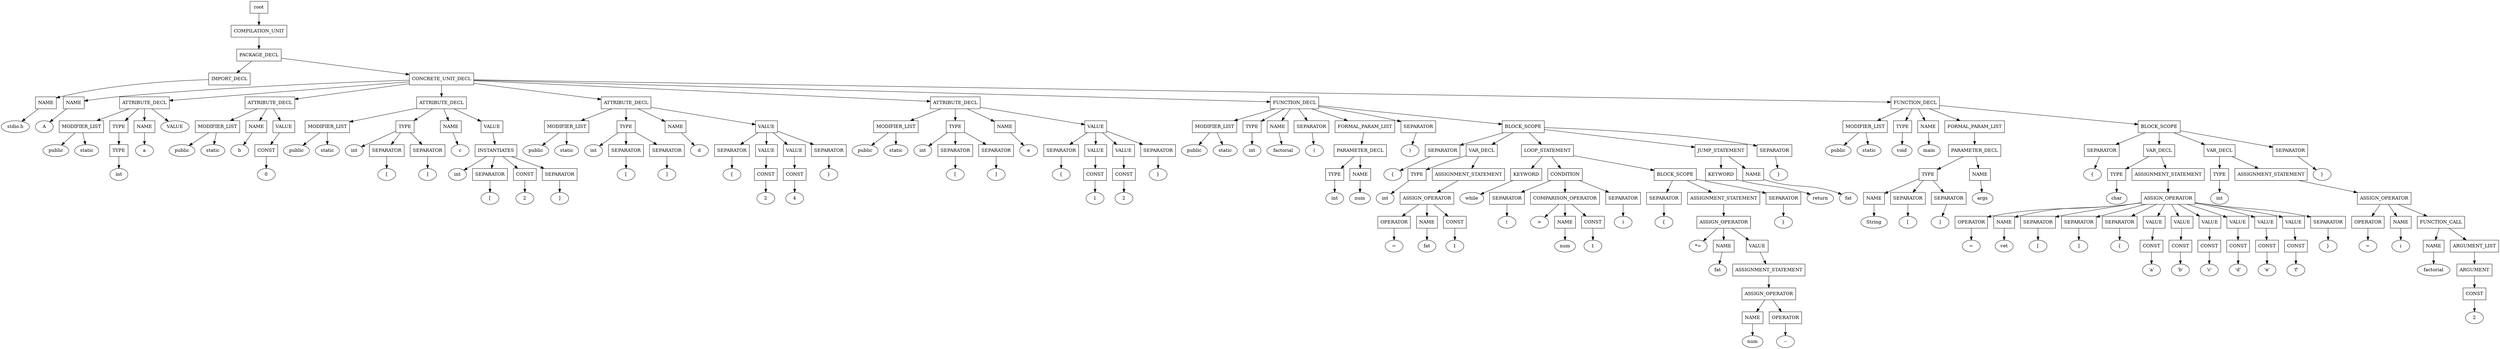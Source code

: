 digraph G {
	splines="TRUE";
	n_0 [label="root", shape="rectangle"]
	n_0 -> n_1
	n_1 [label="COMPILATION_UNIT", shape="rectangle"]
	n_1 -> n_2
	n_2 [label="PACKAGE_DECL", shape="rectangle"]
	n_2 -> n_3
	n_3 [label="IMPORT_DECL", shape="rectangle"]
	n_3 -> n_5
	n_5 [label="NAME", shape="rectangle"]
	n_5 -> n_14
	n_14 [label="stdio.h", shape="ellipse"]
	n_2 -> n_4
	n_4 [label="CONCRETE_UNIT_DECL", shape="rectangle"]
	n_4 -> n_6
	n_6 [label="NAME", shape="rectangle"]
	n_6 -> n_15
	n_15 [label="A", shape="ellipse"]
	n_4 -> n_7
	n_7 [label="ATTRIBUTE_DECL", shape="rectangle"]
	n_7 -> n_16
	n_16 [label="MODIFIER_LIST", shape="rectangle"]
	n_16 -> n_47
	n_47 [label="public", shape="ellipse"]
	n_16 -> n_48
	n_48 [label="static", shape="ellipse"]
	n_7 -> n_17
	n_17 [label="TYPE", shape="rectangle"]
	n_17 -> n_49
	n_49 [label="TYPE", shape="rectangle"]
	n_49 -> n_103
	n_103 [label="int", shape="ellipse"]
	n_7 -> n_18
	n_18 [label="NAME", shape="rectangle"]
	n_18 -> n_50
	n_50 [label="a", shape="ellipse"]
	n_7 -> n_19
	n_19 [label="VALUE", shape="ellipse"]
	n_4 -> n_8
	n_8 [label="ATTRIBUTE_DECL", shape="rectangle"]
	n_8 -> n_20
	n_20 [label="MODIFIER_LIST", shape="rectangle"]
	n_20 -> n_51
	n_51 [label="public", shape="ellipse"]
	n_20 -> n_52
	n_52 [label="static", shape="ellipse"]
	n_8 -> n_21
	n_21 [label="NAME", shape="rectangle"]
	n_21 -> n_53
	n_53 [label="b", shape="ellipse"]
	n_8 -> n_22
	n_22 [label="VALUE", shape="rectangle"]
	n_22 -> n_54
	n_54 [label="CONST", shape="rectangle"]
	n_54 -> n_104
	n_104 [label="0", shape="ellipse"]
	n_4 -> n_9
	n_9 [label="ATTRIBUTE_DECL", shape="rectangle"]
	n_9 -> n_23
	n_23 [label="MODIFIER_LIST", shape="rectangle"]
	n_23 -> n_55
	n_55 [label="public", shape="ellipse"]
	n_23 -> n_56
	n_56 [label="static", shape="ellipse"]
	n_9 -> n_24
	n_24 [label="TYPE", shape="rectangle"]
	n_24 -> n_57
	n_57 [label="int", shape="ellipse"]
	n_24 -> n_58
	n_58 [label="SEPARATOR", shape="rectangle"]
	n_58 -> n_105
	n_105 [label="[", shape="ellipse"]
	n_24 -> n_59
	n_59 [label="SEPARATOR", shape="rectangle"]
	n_59 -> n_106
	n_106 [label="]", shape="ellipse"]
	n_9 -> n_25
	n_25 [label="NAME", shape="rectangle"]
	n_25 -> n_60
	n_60 [label="c", shape="ellipse"]
	n_9 -> n_26
	n_26 [label="VALUE", shape="rectangle"]
	n_26 -> n_61
	n_61 [label="INSTANTIATES", shape="rectangle"]
	n_61 -> n_107
	n_107 [label="int", shape="ellipse"]
	n_61 -> n_108
	n_108 [label="SEPARATOR", shape="rectangle"]
	n_108 -> n_142
	n_142 [label="[", shape="ellipse"]
	n_61 -> n_109
	n_109 [label="CONST", shape="rectangle"]
	n_109 -> n_143
	n_143 [label="2", shape="ellipse"]
	n_61 -> n_110
	n_110 [label="SEPARATOR", shape="rectangle"]
	n_110 -> n_144
	n_144 [label="]", shape="ellipse"]
	n_4 -> n_10
	n_10 [label="ATTRIBUTE_DECL", shape="rectangle"]
	n_10 -> n_27
	n_27 [label="MODIFIER_LIST", shape="rectangle"]
	n_27 -> n_62
	n_62 [label="public", shape="ellipse"]
	n_27 -> n_63
	n_63 [label="static", shape="ellipse"]
	n_10 -> n_28
	n_28 [label="TYPE", shape="rectangle"]
	n_28 -> n_64
	n_64 [label="int", shape="ellipse"]
	n_28 -> n_65
	n_65 [label="SEPARATOR", shape="rectangle"]
	n_65 -> n_111
	n_111 [label="[", shape="ellipse"]
	n_28 -> n_66
	n_66 [label="SEPARATOR", shape="rectangle"]
	n_66 -> n_112
	n_112 [label="]", shape="ellipse"]
	n_10 -> n_29
	n_29 [label="NAME", shape="rectangle"]
	n_29 -> n_67
	n_67 [label="d", shape="ellipse"]
	n_10 -> n_30
	n_30 [label="VALUE", shape="rectangle"]
	n_30 -> n_68
	n_68 [label="SEPARATOR", shape="rectangle"]
	n_68 -> n_113
	n_113 [label="{", shape="ellipse"]
	n_30 -> n_69
	n_69 [label="VALUE", shape="rectangle"]
	n_69 -> n_114
	n_114 [label="CONST", shape="rectangle"]
	n_114 -> n_145
	n_145 [label="2", shape="ellipse"]
	n_30 -> n_70
	n_70 [label="VALUE", shape="rectangle"]
	n_70 -> n_115
	n_115 [label="CONST", shape="rectangle"]
	n_115 -> n_146
	n_146 [label="4", shape="ellipse"]
	n_30 -> n_71
	n_71 [label="SEPARATOR", shape="rectangle"]
	n_71 -> n_116
	n_116 [label="}", shape="ellipse"]
	n_4 -> n_11
	n_11 [label="ATTRIBUTE_DECL", shape="rectangle"]
	n_11 -> n_31
	n_31 [label="MODIFIER_LIST", shape="rectangle"]
	n_31 -> n_72
	n_72 [label="public", shape="ellipse"]
	n_31 -> n_73
	n_73 [label="static", shape="ellipse"]
	n_11 -> n_32
	n_32 [label="TYPE", shape="rectangle"]
	n_32 -> n_74
	n_74 [label="int", shape="ellipse"]
	n_32 -> n_75
	n_75 [label="SEPARATOR", shape="rectangle"]
	n_75 -> n_117
	n_117 [label="[", shape="ellipse"]
	n_32 -> n_76
	n_76 [label="SEPARATOR", shape="rectangle"]
	n_76 -> n_118
	n_118 [label="]", shape="ellipse"]
	n_11 -> n_33
	n_33 [label="NAME", shape="rectangle"]
	n_33 -> n_77
	n_77 [label="e", shape="ellipse"]
	n_11 -> n_34
	n_34 [label="VALUE", shape="rectangle"]
	n_34 -> n_78
	n_78 [label="SEPARATOR", shape="rectangle"]
	n_78 -> n_119
	n_119 [label="{", shape="ellipse"]
	n_34 -> n_79
	n_79 [label="VALUE", shape="rectangle"]
	n_79 -> n_120
	n_120 [label="CONST", shape="rectangle"]
	n_120 -> n_147
	n_147 [label="1", shape="ellipse"]
	n_34 -> n_80
	n_80 [label="VALUE", shape="rectangle"]
	n_80 -> n_121
	n_121 [label="CONST", shape="rectangle"]
	n_121 -> n_148
	n_148 [label="2", shape="ellipse"]
	n_34 -> n_81
	n_81 [label="SEPARATOR", shape="rectangle"]
	n_81 -> n_122
	n_122 [label="}", shape="ellipse"]
	n_4 -> n_12
	n_12 [label="FUNCTION_DECL", shape="rectangle"]
	n_12 -> n_35
	n_35 [label="MODIFIER_LIST", shape="rectangle"]
	n_35 -> n_82
	n_82 [label="public", shape="ellipse"]
	n_35 -> n_83
	n_83 [label="static", shape="ellipse"]
	n_12 -> n_36
	n_36 [label="TYPE", shape="rectangle"]
	n_36 -> n_84
	n_84 [label="int", shape="ellipse"]
	n_12 -> n_37
	n_37 [label="NAME", shape="rectangle"]
	n_37 -> n_85
	n_85 [label="factorial", shape="ellipse"]
	n_12 -> n_38
	n_38 [label="SEPARATOR", shape="rectangle"]
	n_38 -> n_86
	n_86 [label="(", shape="ellipse"]
	n_12 -> n_39
	n_39 [label="FORMAL_PARAM_LIST", shape="rectangle"]
	n_39 -> n_87
	n_87 [label="PARAMETER_DECL", shape="rectangle"]
	n_87 -> n_123
	n_123 [label="TYPE", shape="rectangle"]
	n_123 -> n_149
	n_149 [label="int", shape="ellipse"]
	n_87 -> n_124
	n_124 [label="NAME", shape="rectangle"]
	n_124 -> n_150
	n_150 [label="num", shape="ellipse"]
	n_12 -> n_40
	n_40 [label="SEPARATOR", shape="rectangle"]
	n_40 -> n_88
	n_88 [label=")", shape="ellipse"]
	n_12 -> n_41
	n_41 [label="BLOCK_SCOPE", shape="rectangle"]
	n_41 -> n_89
	n_89 [label="SEPARATOR", shape="rectangle"]
	n_89 -> n_125
	n_125 [label="{", shape="ellipse"]
	n_41 -> n_90
	n_90 [label="VAR_DECL", shape="rectangle"]
	n_90 -> n_126
	n_126 [label="TYPE", shape="rectangle"]
	n_126 -> n_151
	n_151 [label="int", shape="ellipse"]
	n_90 -> n_127
	n_127 [label="ASSIGNMENT_STATEMENT", shape="rectangle"]
	n_127 -> n_152
	n_152 [label="ASSIGN_OPERATOR", shape="rectangle"]
	n_152 -> n_170
	n_170 [label="OPERATOR", shape="rectangle"]
	n_170 -> n_199
	n_199 [label="=", shape="ellipse"]
	n_152 -> n_171
	n_171 [label="NAME", shape="rectangle"]
	n_171 -> n_200
	n_200 [label="fat", shape="ellipse"]
	n_152 -> n_172
	n_172 [label="CONST", shape="rectangle"]
	n_172 -> n_201
	n_201 [label="1", shape="ellipse"]
	n_41 -> n_91
	n_91 [label="LOOP_STATEMENT", shape="rectangle"]
	n_91 -> n_128
	n_128 [label="KEYWORD", shape="rectangle"]
	n_128 -> n_153
	n_153 [label="while", shape="ellipse"]
	n_91 -> n_129
	n_129 [label="CONDITION", shape="rectangle"]
	n_129 -> n_154
	n_154 [label="SEPARATOR", shape="rectangle"]
	n_154 -> n_173
	n_173 [label="(", shape="ellipse"]
	n_129 -> n_155
	n_155 [label="COMPARISON_OPERATOR", shape="rectangle"]
	n_155 -> n_174
	n_174 [label=">", shape="ellipse"]
	n_155 -> n_175
	n_175 [label="NAME", shape="rectangle"]
	n_175 -> n_202
	n_202 [label="num", shape="ellipse"]
	n_155 -> n_176
	n_176 [label="CONST", shape="rectangle"]
	n_176 -> n_203
	n_203 [label="1", shape="ellipse"]
	n_129 -> n_156
	n_156 [label="SEPARATOR", shape="rectangle"]
	n_156 -> n_177
	n_177 [label=")", shape="ellipse"]
	n_91 -> n_130
	n_130 [label="BLOCK_SCOPE", shape="rectangle"]
	n_130 -> n_157
	n_157 [label="SEPARATOR", shape="rectangle"]
	n_157 -> n_178
	n_178 [label="{", shape="ellipse"]
	n_130 -> n_158
	n_158 [label="ASSIGNMENT_STATEMENT", shape="rectangle"]
	n_158 -> n_179
	n_179 [label="ASSIGN_OPERATOR", shape="rectangle"]
	n_179 -> n_204
	n_204 [label="*=", shape="ellipse"]
	n_179 -> n_205
	n_205 [label="NAME", shape="rectangle"]
	n_205 -> n_223
	n_223 [label="fat", shape="ellipse"]
	n_179 -> n_206
	n_206 [label="VALUE", shape="rectangle"]
	n_206 -> n_224
	n_224 [label="ASSIGNMENT_STATEMENT", shape="rectangle"]
	n_224 -> n_233
	n_233 [label="ASSIGN_OPERATOR", shape="rectangle"]
	n_233 -> n_235
	n_235 [label="NAME", shape="rectangle"]
	n_235 -> n_238
	n_238 [label="num", shape="ellipse"]
	n_233 -> n_236
	n_236 [label="OPERATOR", shape="rectangle"]
	n_236 -> n_239
	n_239 [label="--", shape="ellipse"]
	n_130 -> n_159
	n_159 [label="SEPARATOR", shape="rectangle"]
	n_159 -> n_180
	n_180 [label="}", shape="ellipse"]
	n_41 -> n_92
	n_92 [label="JUMP_STATEMENT", shape="rectangle"]
	n_92 -> n_131
	n_131 [label="KEYWORD", shape="rectangle"]
	n_131 -> n_160
	n_160 [label="return", shape="ellipse"]
	n_92 -> n_132
	n_132 [label="NAME", shape="rectangle"]
	n_132 -> n_161
	n_161 [label="fat", shape="ellipse"]
	n_41 -> n_93
	n_93 [label="SEPARATOR", shape="rectangle"]
	n_93 -> n_133
	n_133 [label="}", shape="ellipse"]
	n_4 -> n_13
	n_13 [label="FUNCTION_DECL", shape="rectangle"]
	n_13 -> n_42
	n_42 [label="MODIFIER_LIST", shape="rectangle"]
	n_42 -> n_94
	n_94 [label="public", shape="ellipse"]
	n_42 -> n_95
	n_95 [label="static", shape="ellipse"]
	n_13 -> n_43
	n_43 [label="TYPE", shape="rectangle"]
	n_43 -> n_96
	n_96 [label="void", shape="ellipse"]
	n_13 -> n_44
	n_44 [label="NAME", shape="rectangle"]
	n_44 -> n_97
	n_97 [label="main", shape="ellipse"]
	n_13 -> n_45
	n_45 [label="FORMAL_PARAM_LIST", shape="rectangle"]
	n_45 -> n_98
	n_98 [label="PARAMETER_DECL", shape="rectangle"]
	n_98 -> n_134
	n_134 [label="TYPE", shape="rectangle"]
	n_134 -> n_162
	n_162 [label="NAME", shape="rectangle"]
	n_162 -> n_181
	n_181 [label="String", shape="ellipse"]
	n_134 -> n_163
	n_163 [label="SEPARATOR", shape="rectangle"]
	n_163 -> n_182
	n_182 [label="[", shape="ellipse"]
	n_134 -> n_164
	n_164 [label="SEPARATOR", shape="rectangle"]
	n_164 -> n_183
	n_183 [label="]", shape="ellipse"]
	n_98 -> n_135
	n_135 [label="NAME", shape="rectangle"]
	n_135 -> n_165
	n_165 [label="args", shape="ellipse"]
	n_13 -> n_46
	n_46 [label="BLOCK_SCOPE", shape="rectangle"]
	n_46 -> n_99
	n_99 [label="SEPARATOR", shape="rectangle"]
	n_99 -> n_136
	n_136 [label="{", shape="ellipse"]
	n_46 -> n_100
	n_100 [label="VAR_DECL", shape="rectangle"]
	n_100 -> n_137
	n_137 [label="TYPE", shape="rectangle"]
	n_137 -> n_166
	n_166 [label="char", shape="ellipse"]
	n_100 -> n_138
	n_138 [label="ASSIGNMENT_STATEMENT", shape="rectangle"]
	n_138 -> n_167
	n_167 [label="ASSIGN_OPERATOR", shape="rectangle"]
	n_167 -> n_184
	n_184 [label="OPERATOR", shape="rectangle"]
	n_184 -> n_207
	n_207 [label="=", shape="ellipse"]
	n_167 -> n_185
	n_185 [label="NAME", shape="rectangle"]
	n_185 -> n_208
	n_208 [label="vet", shape="ellipse"]
	n_167 -> n_186
	n_186 [label="SEPARATOR", shape="rectangle"]
	n_186 -> n_209
	n_209 [label="[", shape="ellipse"]
	n_167 -> n_187
	n_187 [label="SEPARATOR", shape="rectangle"]
	n_187 -> n_210
	n_210 [label="]", shape="ellipse"]
	n_167 -> n_188
	n_188 [label="SEPARATOR", shape="rectangle"]
	n_188 -> n_211
	n_211 [label="{", shape="ellipse"]
	n_167 -> n_189
	n_189 [label="VALUE", shape="rectangle"]
	n_189 -> n_212
	n_212 [label="CONST", shape="rectangle"]
	n_212 -> n_225
	n_225 [label="'a'", shape="ellipse"]
	n_167 -> n_190
	n_190 [label="VALUE", shape="rectangle"]
	n_190 -> n_213
	n_213 [label="CONST", shape="rectangle"]
	n_213 -> n_226
	n_226 [label="'b'", shape="ellipse"]
	n_167 -> n_191
	n_191 [label="VALUE", shape="rectangle"]
	n_191 -> n_214
	n_214 [label="CONST", shape="rectangle"]
	n_214 -> n_227
	n_227 [label="'c'", shape="ellipse"]
	n_167 -> n_192
	n_192 [label="VALUE", shape="rectangle"]
	n_192 -> n_215
	n_215 [label="CONST", shape="rectangle"]
	n_215 -> n_228
	n_228 [label="'d'", shape="ellipse"]
	n_167 -> n_193
	n_193 [label="VALUE", shape="rectangle"]
	n_193 -> n_216
	n_216 [label="CONST", shape="rectangle"]
	n_216 -> n_229
	n_229 [label="'e'", shape="ellipse"]
	n_167 -> n_194
	n_194 [label="VALUE", shape="rectangle"]
	n_194 -> n_217
	n_217 [label="CONST", shape="rectangle"]
	n_217 -> n_230
	n_230 [label="'f'", shape="ellipse"]
	n_167 -> n_195
	n_195 [label="SEPARATOR", shape="rectangle"]
	n_195 -> n_218
	n_218 [label="}", shape="ellipse"]
	n_46 -> n_101
	n_101 [label="VAR_DECL", shape="rectangle"]
	n_101 -> n_139
	n_139 [label="TYPE", shape="rectangle"]
	n_139 -> n_168
	n_168 [label="int", shape="ellipse"]
	n_101 -> n_140
	n_140 [label="ASSIGNMENT_STATEMENT", shape="rectangle"]
	n_140 -> n_169
	n_169 [label="ASSIGN_OPERATOR", shape="rectangle"]
	n_169 -> n_196
	n_196 [label="OPERATOR", shape="rectangle"]
	n_196 -> n_219
	n_219 [label="=", shape="ellipse"]
	n_169 -> n_197
	n_197 [label="NAME", shape="rectangle"]
	n_197 -> n_220
	n_220 [label="i", shape="ellipse"]
	n_169 -> n_198
	n_198 [label="FUNCTION_CALL", shape="rectangle"]
	n_198 -> n_221
	n_221 [label="NAME", shape="rectangle"]
	n_221 -> n_231
	n_231 [label="factorial", shape="ellipse"]
	n_198 -> n_222
	n_222 [label="ARGUMENT_LIST", shape="rectangle"]
	n_222 -> n_232
	n_232 [label="ARGUMENT", shape="rectangle"]
	n_232 -> n_234
	n_234 [label="CONST", shape="rectangle"]
	n_234 -> n_237
	n_237 [label="2", shape="ellipse"]
	n_46 -> n_102
	n_102 [label="SEPARATOR", shape="rectangle"]
	n_102 -> n_141
	n_141 [label="}", shape="ellipse"]
}